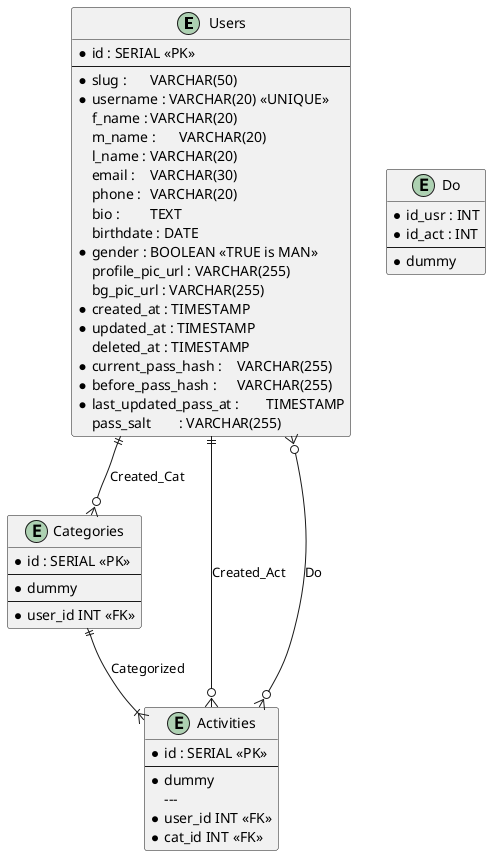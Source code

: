 @startuml Entertaiment

entity Users {
  * id : SERIAL <<PK>>
  ---
  * slug :	VARCHAR(50)
  * username : VARCHAR(20) <<UNIQUE>>
  f_name :	VARCHAR(20)
  m_name :	VARCHAR(20)
  l_name :	VARCHAR(20)
  email :	VARCHAR(30)
  phone :	VARCHAR(20)
  bio :		TEXT
  birthdate : DATE
  * gender :	BOOLEAN <<TRUE is MAN>>
  profile_pic_url : VARCHAR(255)
  bg_pic_url : VARCHAR(255)
  * created_at : TIMESTAMP
  * updated_at : TIMESTAMP
  deleted_at : TIMESTAMP
  * current_pass_hash :	VARCHAR(255)
  * before_pass_hash :	VARCHAR(255)
  * last_updated_pass_at :	TIMESTAMP
  pass_salt	: VARCHAR(255)
}
entity Categories {
  * id : SERIAL <<PK>>
  ---
  * dummy
  ---
  * user_id INT <<FK>>
}
entity Activities {
  * id : SERIAL <<PK>>
  ---
  * dummy
    ---
  * user_id INT <<FK>>
  * cat_id INT <<FK>>
}

entity Do {
  * id_usr : INT
  * id_act : INT
  ---
  * dummy
}

Users ||--o{ Categories : Created_Cat
Users ||--o{ Activities : Created_Act
Users }o--o{ Activities : Do
Categories ||--|{ Activities : Categorized

@enduml